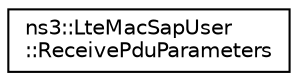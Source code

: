 digraph "Graphical Class Hierarchy"
{
 // LATEX_PDF_SIZE
  edge [fontname="Helvetica",fontsize="10",labelfontname="Helvetica",labelfontsize="10"];
  node [fontname="Helvetica",fontsize="10",shape=record];
  rankdir="LR";
  Node0 [label="ns3::LteMacSapUser\l::ReceivePduParameters",height=0.2,width=0.4,color="black", fillcolor="white", style="filled",URL="$structns3_1_1_lte_mac_sap_user_1_1_receive_pdu_parameters.html",tooltip="Parameters for LteMacSapUser::ReceivePdu."];
}
